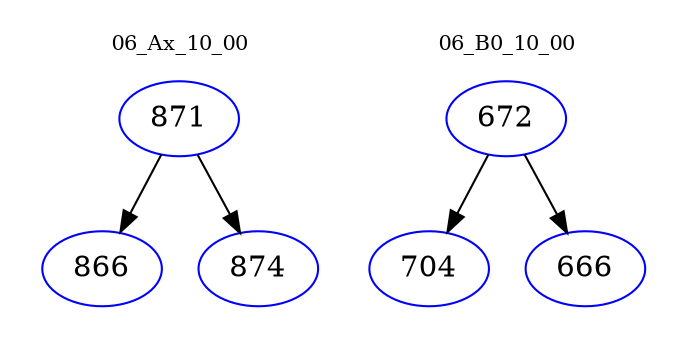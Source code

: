 digraph{
subgraph cluster_0 {
color = white
label = "06_Ax_10_00";
fontsize=10;
T0_871 [label="871", color="blue"]
T0_871 -> T0_866 [color="black"]
T0_866 [label="866", color="blue"]
T0_871 -> T0_874 [color="black"]
T0_874 [label="874", color="blue"]
}
subgraph cluster_1 {
color = white
label = "06_B0_10_00";
fontsize=10;
T1_672 [label="672", color="blue"]
T1_672 -> T1_704 [color="black"]
T1_704 [label="704", color="blue"]
T1_672 -> T1_666 [color="black"]
T1_666 [label="666", color="blue"]
}
}
